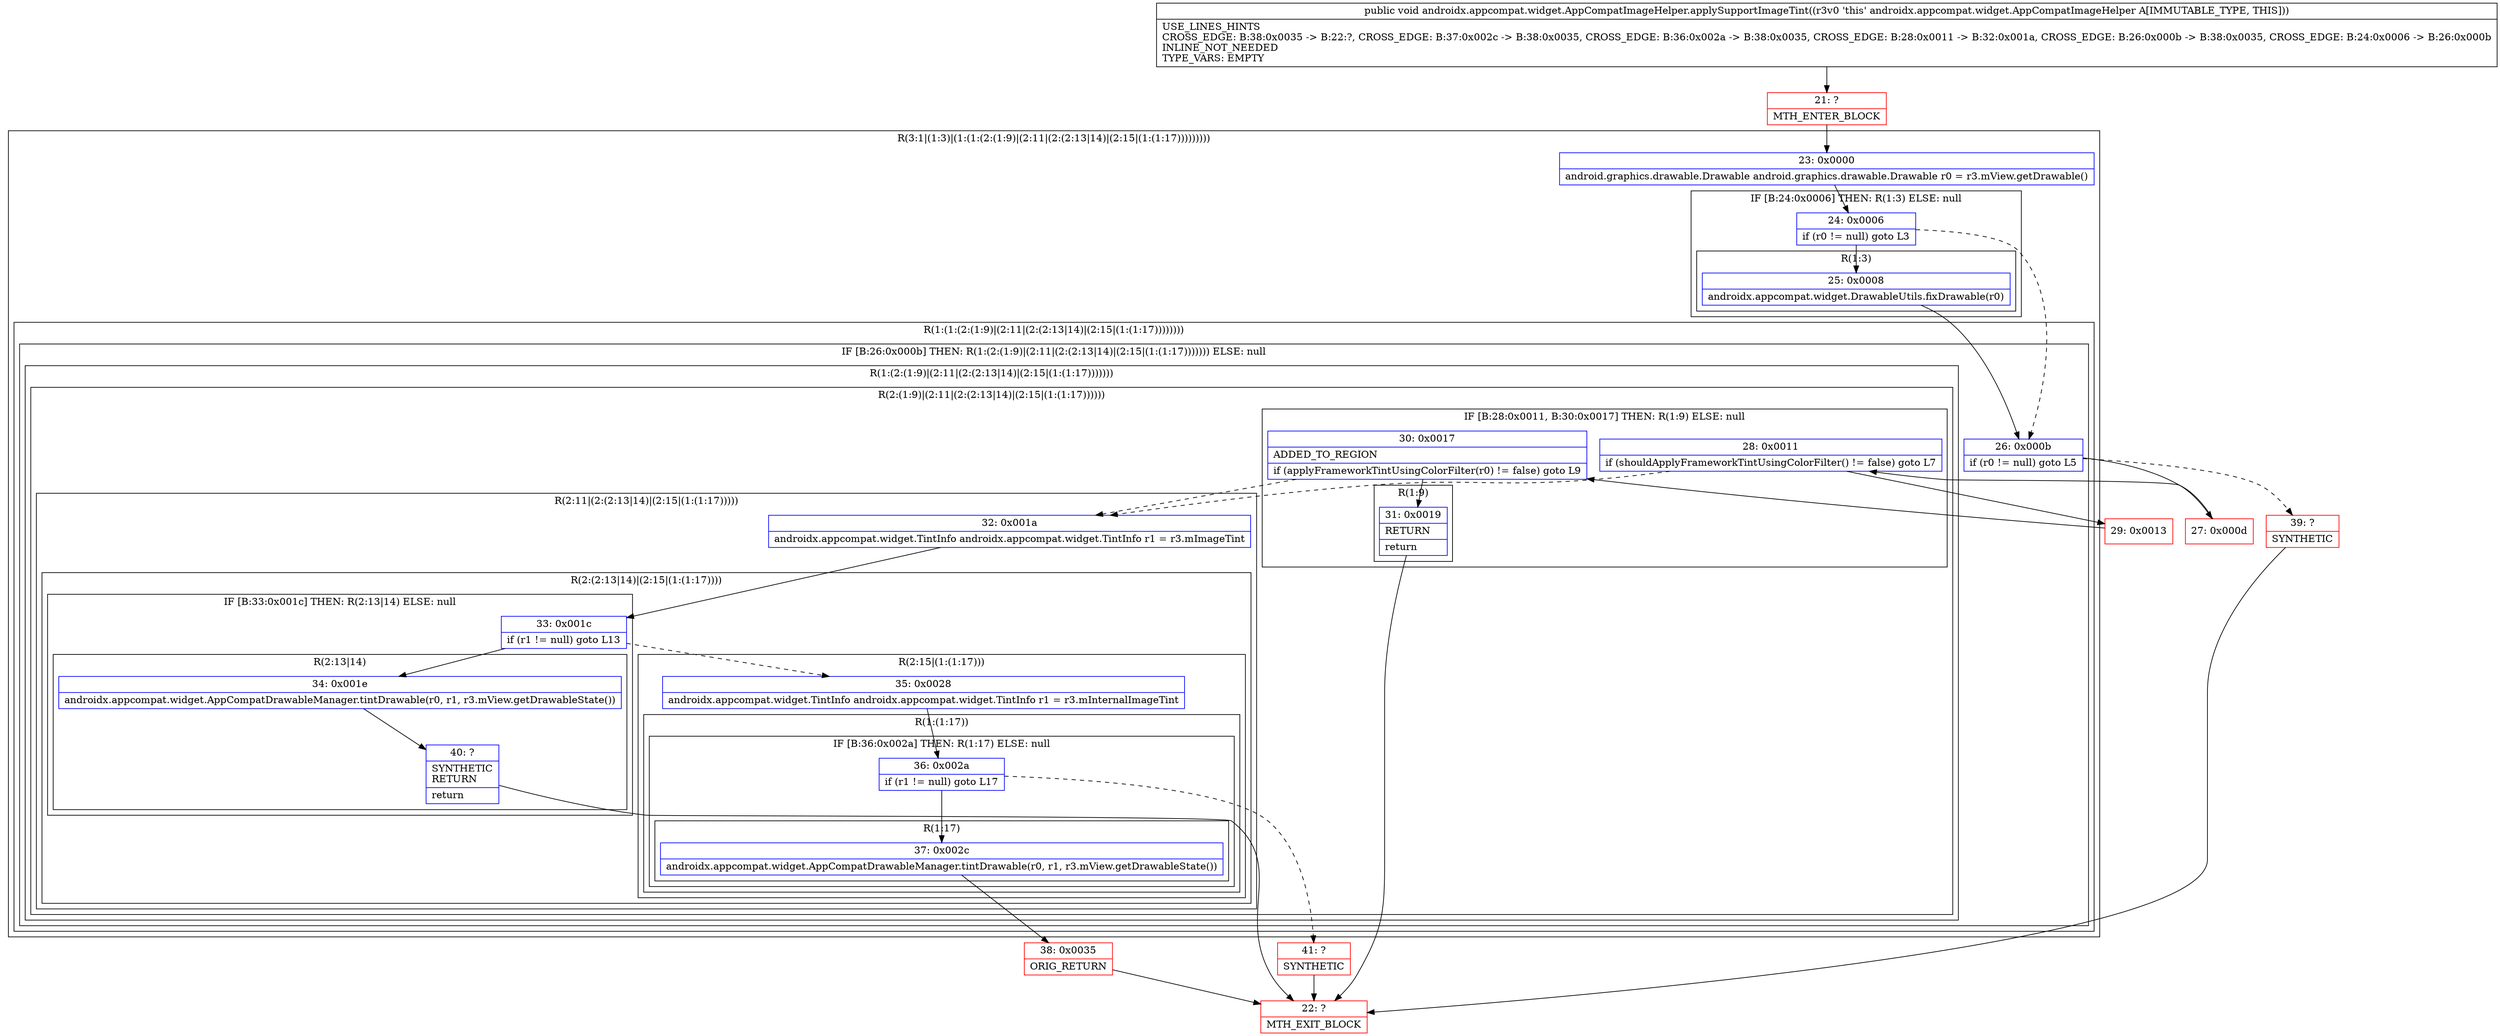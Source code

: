 digraph "CFG forandroidx.appcompat.widget.AppCompatImageHelper.applySupportImageTint()V" {
subgraph cluster_Region_1315890454 {
label = "R(3:1|(1:3)|(1:(1:(2:(1:9)|(2:11|(2:(2:13|14)|(2:15|(1:(1:17)))))))))";
node [shape=record,color=blue];
Node_23 [shape=record,label="{23\:\ 0x0000|android.graphics.drawable.Drawable android.graphics.drawable.Drawable r0 = r3.mView.getDrawable()\l}"];
subgraph cluster_IfRegion_1766649687 {
label = "IF [B:24:0x0006] THEN: R(1:3) ELSE: null";
node [shape=record,color=blue];
Node_24 [shape=record,label="{24\:\ 0x0006|if (r0 != null) goto L3\l}"];
subgraph cluster_Region_1061584383 {
label = "R(1:3)";
node [shape=record,color=blue];
Node_25 [shape=record,label="{25\:\ 0x0008|androidx.appcompat.widget.DrawableUtils.fixDrawable(r0)\l}"];
}
}
subgraph cluster_Region_1141011117 {
label = "R(1:(1:(2:(1:9)|(2:11|(2:(2:13|14)|(2:15|(1:(1:17))))))))";
node [shape=record,color=blue];
subgraph cluster_IfRegion_754536076 {
label = "IF [B:26:0x000b] THEN: R(1:(2:(1:9)|(2:11|(2:(2:13|14)|(2:15|(1:(1:17))))))) ELSE: null";
node [shape=record,color=blue];
Node_26 [shape=record,label="{26\:\ 0x000b|if (r0 != null) goto L5\l}"];
subgraph cluster_Region_319716724 {
label = "R(1:(2:(1:9)|(2:11|(2:(2:13|14)|(2:15|(1:(1:17)))))))";
node [shape=record,color=blue];
subgraph cluster_Region_1163284324 {
label = "R(2:(1:9)|(2:11|(2:(2:13|14)|(2:15|(1:(1:17))))))";
node [shape=record,color=blue];
subgraph cluster_IfRegion_352737360 {
label = "IF [B:28:0x0011, B:30:0x0017] THEN: R(1:9) ELSE: null";
node [shape=record,color=blue];
Node_28 [shape=record,label="{28\:\ 0x0011|if (shouldApplyFrameworkTintUsingColorFilter() != false) goto L7\l}"];
Node_30 [shape=record,label="{30\:\ 0x0017|ADDED_TO_REGION\l|if (applyFrameworkTintUsingColorFilter(r0) != false) goto L9\l}"];
subgraph cluster_Region_1178541359 {
label = "R(1:9)";
node [shape=record,color=blue];
Node_31 [shape=record,label="{31\:\ 0x0019|RETURN\l|return\l}"];
}
}
subgraph cluster_Region_1911596476 {
label = "R(2:11|(2:(2:13|14)|(2:15|(1:(1:17)))))";
node [shape=record,color=blue];
Node_32 [shape=record,label="{32\:\ 0x001a|androidx.appcompat.widget.TintInfo androidx.appcompat.widget.TintInfo r1 = r3.mImageTint\l}"];
subgraph cluster_Region_293570655 {
label = "R(2:(2:13|14)|(2:15|(1:(1:17))))";
node [shape=record,color=blue];
subgraph cluster_IfRegion_1452521226 {
label = "IF [B:33:0x001c] THEN: R(2:13|14) ELSE: null";
node [shape=record,color=blue];
Node_33 [shape=record,label="{33\:\ 0x001c|if (r1 != null) goto L13\l}"];
subgraph cluster_Region_457059312 {
label = "R(2:13|14)";
node [shape=record,color=blue];
Node_34 [shape=record,label="{34\:\ 0x001e|androidx.appcompat.widget.AppCompatDrawableManager.tintDrawable(r0, r1, r3.mView.getDrawableState())\l}"];
Node_40 [shape=record,label="{40\:\ ?|SYNTHETIC\lRETURN\l|return\l}"];
}
}
subgraph cluster_Region_1016620931 {
label = "R(2:15|(1:(1:17)))";
node [shape=record,color=blue];
Node_35 [shape=record,label="{35\:\ 0x0028|androidx.appcompat.widget.TintInfo androidx.appcompat.widget.TintInfo r1 = r3.mInternalImageTint\l}"];
subgraph cluster_Region_1912255193 {
label = "R(1:(1:17))";
node [shape=record,color=blue];
subgraph cluster_IfRegion_1944793217 {
label = "IF [B:36:0x002a] THEN: R(1:17) ELSE: null";
node [shape=record,color=blue];
Node_36 [shape=record,label="{36\:\ 0x002a|if (r1 != null) goto L17\l}"];
subgraph cluster_Region_396039405 {
label = "R(1:17)";
node [shape=record,color=blue];
Node_37 [shape=record,label="{37\:\ 0x002c|androidx.appcompat.widget.AppCompatDrawableManager.tintDrawable(r0, r1, r3.mView.getDrawableState())\l}"];
}
}
}
}
}
}
}
}
}
}
}
Node_21 [shape=record,color=red,label="{21\:\ ?|MTH_ENTER_BLOCK\l}"];
Node_27 [shape=record,color=red,label="{27\:\ 0x000d}"];
Node_29 [shape=record,color=red,label="{29\:\ 0x0013}"];
Node_22 [shape=record,color=red,label="{22\:\ ?|MTH_EXIT_BLOCK\l}"];
Node_38 [shape=record,color=red,label="{38\:\ 0x0035|ORIG_RETURN\l}"];
Node_41 [shape=record,color=red,label="{41\:\ ?|SYNTHETIC\l}"];
Node_39 [shape=record,color=red,label="{39\:\ ?|SYNTHETIC\l}"];
MethodNode[shape=record,label="{public void androidx.appcompat.widget.AppCompatImageHelper.applySupportImageTint((r3v0 'this' androidx.appcompat.widget.AppCompatImageHelper A[IMMUTABLE_TYPE, THIS]))  | USE_LINES_HINTS\lCROSS_EDGE: B:38:0x0035 \-\> B:22:?, CROSS_EDGE: B:37:0x002c \-\> B:38:0x0035, CROSS_EDGE: B:36:0x002a \-\> B:38:0x0035, CROSS_EDGE: B:28:0x0011 \-\> B:32:0x001a, CROSS_EDGE: B:26:0x000b \-\> B:38:0x0035, CROSS_EDGE: B:24:0x0006 \-\> B:26:0x000b\lINLINE_NOT_NEEDED\lTYPE_VARS: EMPTY\l}"];
MethodNode -> Node_21;Node_23 -> Node_24;
Node_24 -> Node_25;
Node_24 -> Node_26[style=dashed];
Node_25 -> Node_26;
Node_26 -> Node_27;
Node_26 -> Node_39[style=dashed];
Node_28 -> Node_29;
Node_28 -> Node_32[style=dashed];
Node_30 -> Node_31;
Node_30 -> Node_32[style=dashed];
Node_31 -> Node_22;
Node_32 -> Node_33;
Node_33 -> Node_34;
Node_33 -> Node_35[style=dashed];
Node_34 -> Node_40;
Node_40 -> Node_22;
Node_35 -> Node_36;
Node_36 -> Node_37;
Node_36 -> Node_41[style=dashed];
Node_37 -> Node_38;
Node_21 -> Node_23;
Node_27 -> Node_28;
Node_29 -> Node_30;
Node_38 -> Node_22;
Node_41 -> Node_22;
Node_39 -> Node_22;
}

